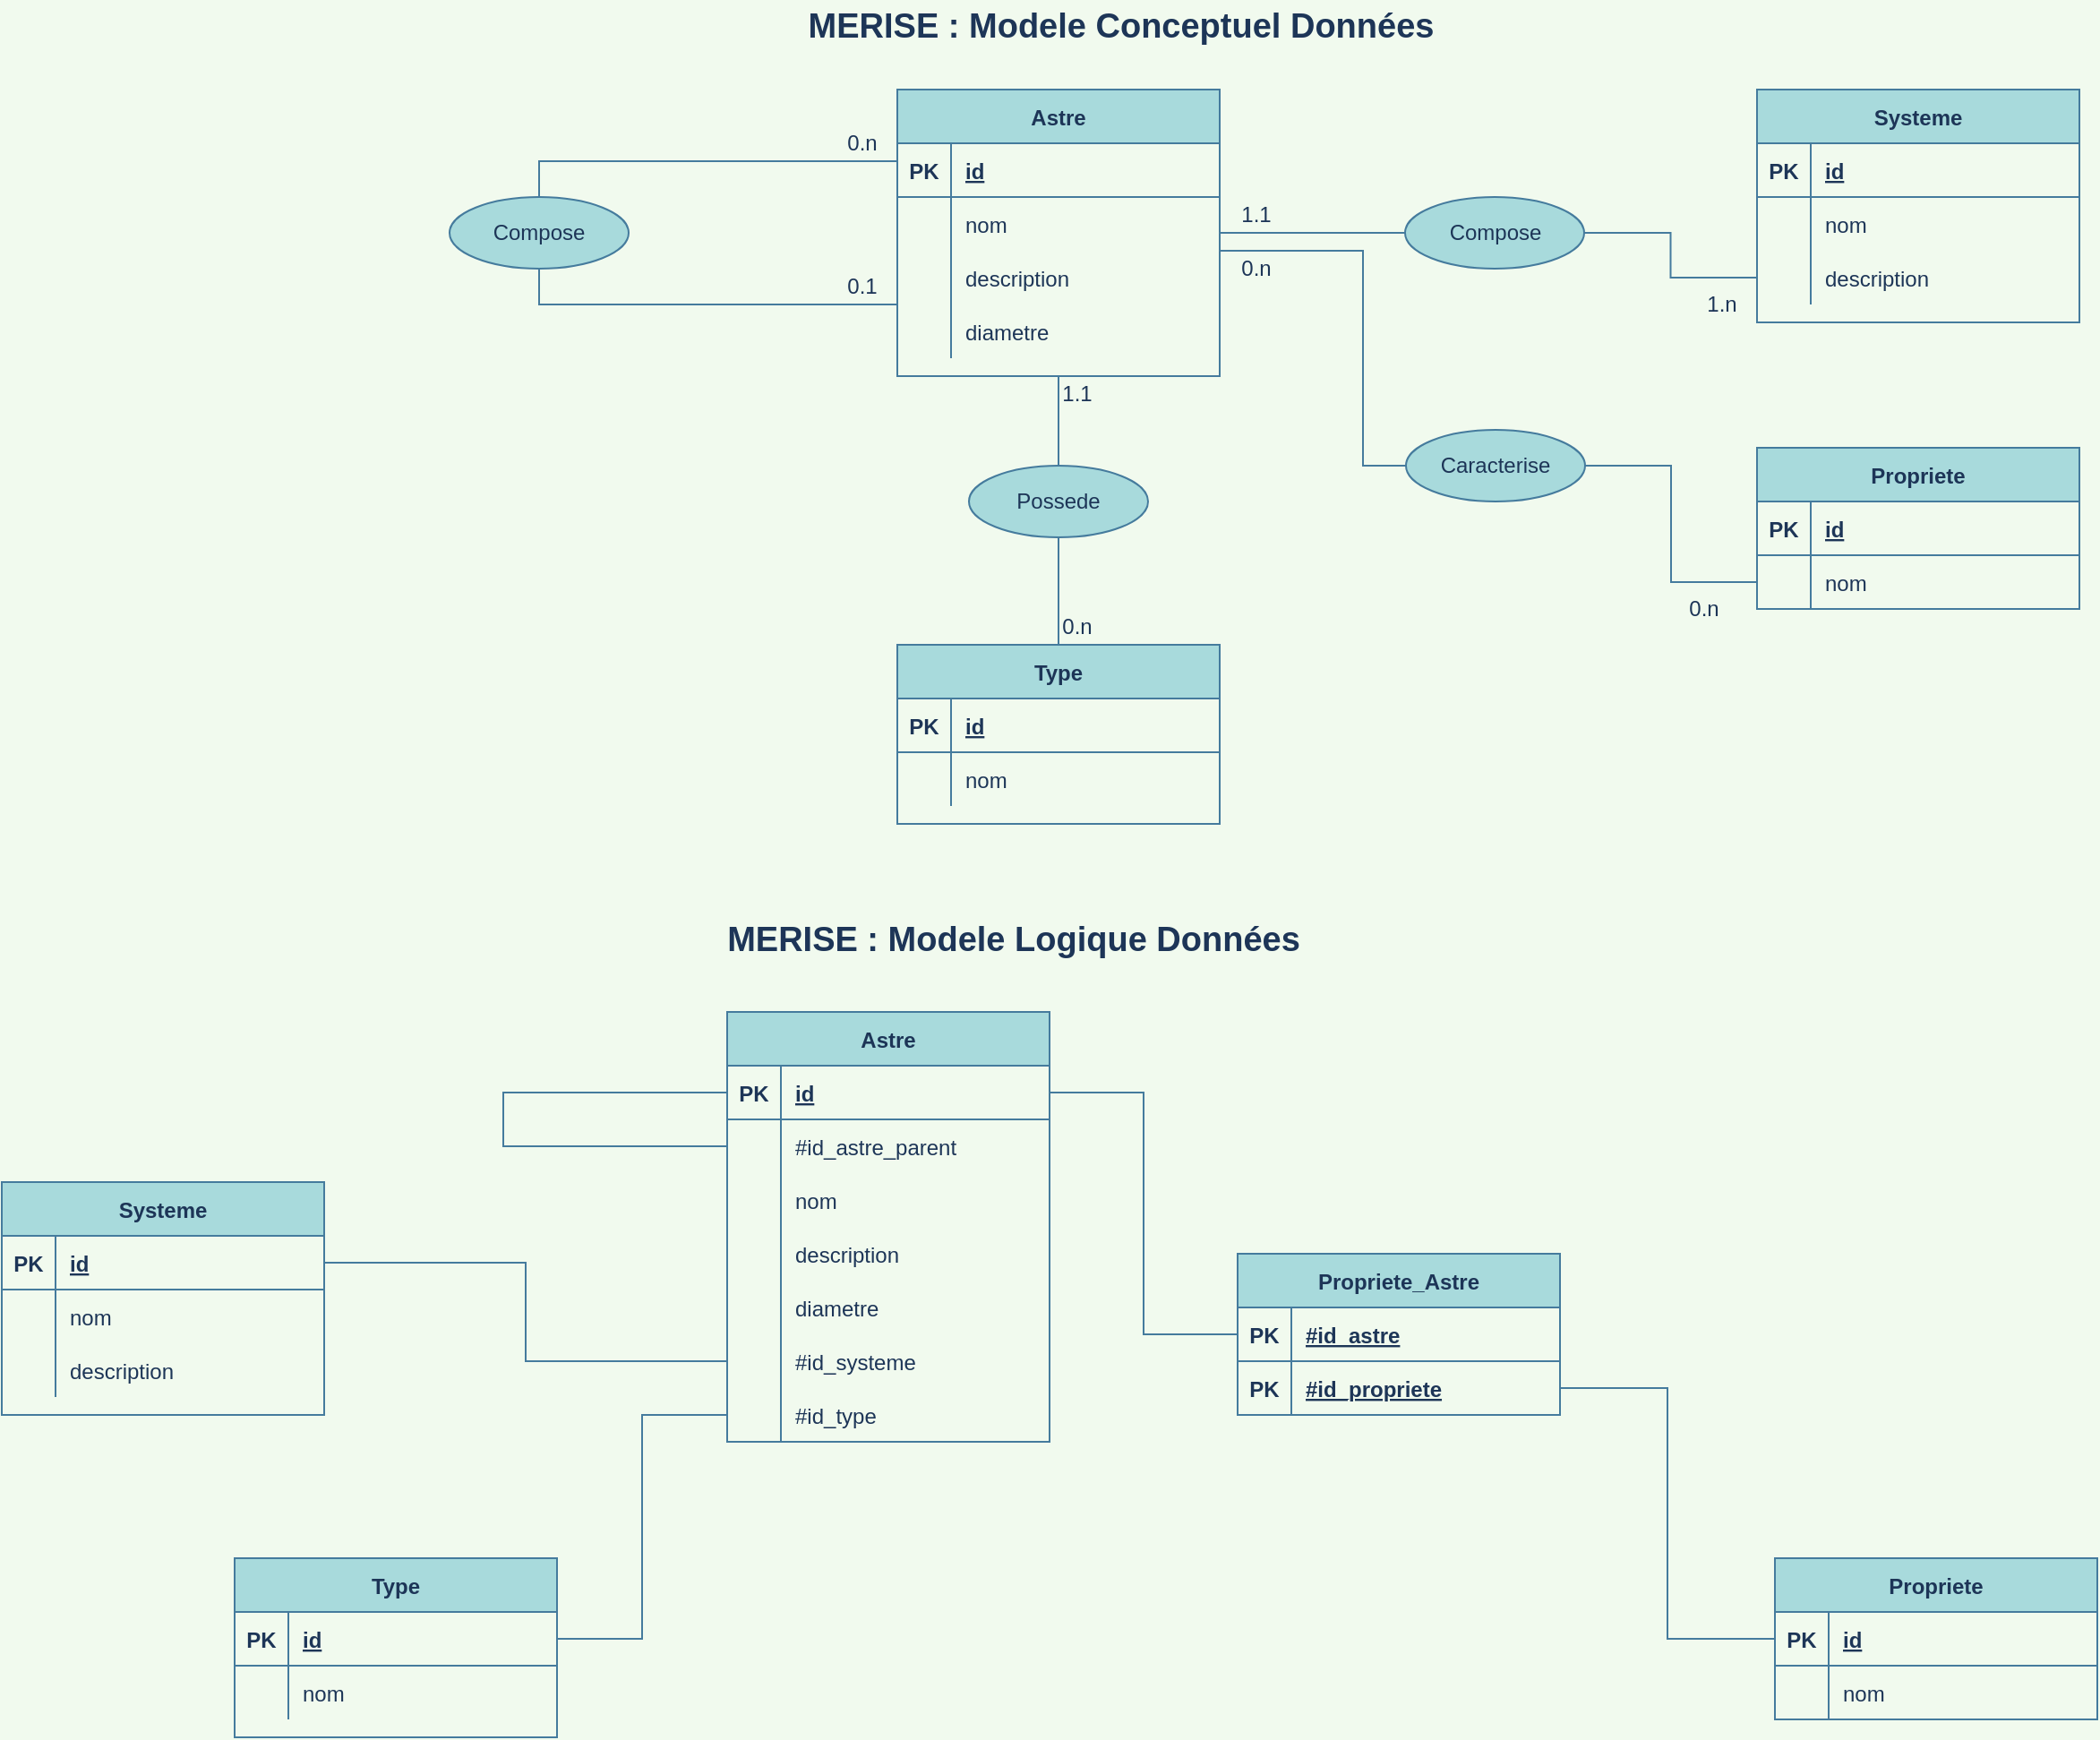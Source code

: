 <mxfile version="16.6.4" type="github"><diagram id="l9fnTNVYtJyidaMLD33I" name="Page-1"><mxGraphModel dx="2605" dy="953" grid="1" gridSize="10" guides="1" tooltips="1" connect="1" arrows="1" fold="1" page="1" pageScale="1" pageWidth="827" pageHeight="1169" background="#F1FAEE" math="0" shadow="0"><root><mxCell id="0"/><mxCell id="1" parent="0"/><mxCell id="3U_2dnABx23XjByE6pjg-57" style="edgeStyle=orthogonalEdgeStyle;rounded=0;orthogonalLoop=1;jettySize=auto;html=1;entryX=0;entryY=0.5;entryDx=0;entryDy=0;endArrow=none;endFill=0;labelBackgroundColor=#F1FAEE;strokeColor=#457B9D;fontColor=#1D3557;" parent="1" source="3U_2dnABx23XjByE6pjg-1" target="3U_2dnABx23XjByE6pjg-55" edge="1"><mxGeometry relative="1" as="geometry"/></mxCell><mxCell id="3U_2dnABx23XjByE6pjg-62" style="edgeStyle=orthogonalEdgeStyle;rounded=0;orthogonalLoop=1;jettySize=auto;html=1;entryX=0.5;entryY=0;entryDx=0;entryDy=0;endArrow=none;endFill=0;labelBackgroundColor=#F1FAEE;strokeColor=#457B9D;fontColor=#1D3557;" parent="1" source="3U_2dnABx23XjByE6pjg-1" target="3U_2dnABx23XjByE6pjg-53" edge="1"><mxGeometry relative="1" as="geometry"/></mxCell><mxCell id="3U_2dnABx23XjByE6pjg-64" style="edgeStyle=orthogonalEdgeStyle;rounded=0;orthogonalLoop=1;jettySize=auto;html=1;entryX=0.5;entryY=0;entryDx=0;entryDy=0;endArrow=none;endFill=0;labelBackgroundColor=#F1FAEE;strokeColor=#457B9D;fontColor=#1D3557;" parent="1" source="3U_2dnABx23XjByE6pjg-1" target="3U_2dnABx23XjByE6pjg-54" edge="1"><mxGeometry relative="1" as="geometry"><Array as="points"><mxPoint x="-120" y="110"/></Array></mxGeometry></mxCell><mxCell id="3U_2dnABx23XjByE6pjg-1" value="Astre" style="shape=table;startSize=30;container=1;collapsible=1;childLayout=tableLayout;fixedRows=1;rowLines=0;fontStyle=1;align=center;resizeLast=1;fillColor=#A8DADC;strokeColor=#457B9D;fontColor=#1D3557;" parent="1" vertex="1"><mxGeometry x="80" y="70" width="180" height="160" as="geometry"/></mxCell><mxCell id="3U_2dnABx23XjByE6pjg-2" value="" style="shape=tableRow;horizontal=0;startSize=0;swimlaneHead=0;swimlaneBody=0;fillColor=none;collapsible=0;dropTarget=0;points=[[0,0.5],[1,0.5]];portConstraint=eastwest;top=0;left=0;right=0;bottom=1;strokeColor=#457B9D;fontColor=#1D3557;" parent="3U_2dnABx23XjByE6pjg-1" vertex="1"><mxGeometry y="30" width="180" height="30" as="geometry"/></mxCell><mxCell id="3U_2dnABx23XjByE6pjg-3" value="PK" style="shape=partialRectangle;connectable=0;fillColor=none;top=0;left=0;bottom=0;right=0;fontStyle=1;overflow=hidden;strokeColor=#457B9D;fontColor=#1D3557;" parent="3U_2dnABx23XjByE6pjg-2" vertex="1"><mxGeometry width="30" height="30" as="geometry"><mxRectangle width="30" height="30" as="alternateBounds"/></mxGeometry></mxCell><mxCell id="3U_2dnABx23XjByE6pjg-4" value="id" style="shape=partialRectangle;connectable=0;fillColor=none;top=0;left=0;bottom=0;right=0;align=left;spacingLeft=6;fontStyle=5;overflow=hidden;strokeColor=#457B9D;fontColor=#1D3557;" parent="3U_2dnABx23XjByE6pjg-2" vertex="1"><mxGeometry x="30" width="150" height="30" as="geometry"><mxRectangle width="150" height="30" as="alternateBounds"/></mxGeometry></mxCell><mxCell id="3U_2dnABx23XjByE6pjg-5" value="" style="shape=tableRow;horizontal=0;startSize=0;swimlaneHead=0;swimlaneBody=0;fillColor=none;collapsible=0;dropTarget=0;points=[[0,0.5],[1,0.5]];portConstraint=eastwest;top=0;left=0;right=0;bottom=0;strokeColor=#457B9D;fontColor=#1D3557;" parent="3U_2dnABx23XjByE6pjg-1" vertex="1"><mxGeometry y="60" width="180" height="30" as="geometry"/></mxCell><mxCell id="3U_2dnABx23XjByE6pjg-6" value="" style="shape=partialRectangle;connectable=0;fillColor=none;top=0;left=0;bottom=0;right=0;editable=1;overflow=hidden;strokeColor=#457B9D;fontColor=#1D3557;" parent="3U_2dnABx23XjByE6pjg-5" vertex="1"><mxGeometry width="30" height="30" as="geometry"><mxRectangle width="30" height="30" as="alternateBounds"/></mxGeometry></mxCell><mxCell id="3U_2dnABx23XjByE6pjg-7" value="nom" style="shape=partialRectangle;connectable=0;fillColor=none;top=0;left=0;bottom=0;right=0;align=left;spacingLeft=6;overflow=hidden;strokeColor=#457B9D;fontColor=#1D3557;" parent="3U_2dnABx23XjByE6pjg-5" vertex="1"><mxGeometry x="30" width="150" height="30" as="geometry"><mxRectangle width="150" height="30" as="alternateBounds"/></mxGeometry></mxCell><mxCell id="3U_2dnABx23XjByE6pjg-8" value="" style="shape=tableRow;horizontal=0;startSize=0;swimlaneHead=0;swimlaneBody=0;fillColor=none;collapsible=0;dropTarget=0;points=[[0,0.5],[1,0.5]];portConstraint=eastwest;top=0;left=0;right=0;bottom=0;strokeColor=#457B9D;fontColor=#1D3557;" parent="3U_2dnABx23XjByE6pjg-1" vertex="1"><mxGeometry y="90" width="180" height="30" as="geometry"/></mxCell><mxCell id="3U_2dnABx23XjByE6pjg-9" value="" style="shape=partialRectangle;connectable=0;fillColor=none;top=0;left=0;bottom=0;right=0;editable=1;overflow=hidden;strokeColor=#457B9D;fontColor=#1D3557;" parent="3U_2dnABx23XjByE6pjg-8" vertex="1"><mxGeometry width="30" height="30" as="geometry"><mxRectangle width="30" height="30" as="alternateBounds"/></mxGeometry></mxCell><mxCell id="3U_2dnABx23XjByE6pjg-10" value="description" style="shape=partialRectangle;connectable=0;fillColor=none;top=0;left=0;bottom=0;right=0;align=left;spacingLeft=6;overflow=hidden;strokeColor=#457B9D;fontColor=#1D3557;" parent="3U_2dnABx23XjByE6pjg-8" vertex="1"><mxGeometry x="30" width="150" height="30" as="geometry"><mxRectangle width="150" height="30" as="alternateBounds"/></mxGeometry></mxCell><mxCell id="3U_2dnABx23XjByE6pjg-11" value="" style="shape=tableRow;horizontal=0;startSize=0;swimlaneHead=0;swimlaneBody=0;fillColor=none;collapsible=0;dropTarget=0;points=[[0,0.5],[1,0.5]];portConstraint=eastwest;top=0;left=0;right=0;bottom=0;strokeColor=#457B9D;fontColor=#1D3557;" parent="3U_2dnABx23XjByE6pjg-1" vertex="1"><mxGeometry y="120" width="180" height="30" as="geometry"/></mxCell><mxCell id="3U_2dnABx23XjByE6pjg-12" value="" style="shape=partialRectangle;connectable=0;fillColor=none;top=0;left=0;bottom=0;right=0;editable=1;overflow=hidden;strokeColor=#457B9D;fontColor=#1D3557;" parent="3U_2dnABx23XjByE6pjg-11" vertex="1"><mxGeometry width="30" height="30" as="geometry"><mxRectangle width="30" height="30" as="alternateBounds"/></mxGeometry></mxCell><mxCell id="3U_2dnABx23XjByE6pjg-13" value="diametre" style="shape=partialRectangle;connectable=0;fillColor=none;top=0;left=0;bottom=0;right=0;align=left;spacingLeft=6;overflow=hidden;strokeColor=#457B9D;fontColor=#1D3557;" parent="3U_2dnABx23XjByE6pjg-11" vertex="1"><mxGeometry x="30" width="150" height="30" as="geometry"><mxRectangle width="150" height="30" as="alternateBounds"/></mxGeometry></mxCell><mxCell id="3U_2dnABx23XjByE6pjg-14" value="Systeme" style="shape=table;startSize=30;container=1;collapsible=1;childLayout=tableLayout;fixedRows=1;rowLines=0;fontStyle=1;align=center;resizeLast=1;fillColor=#A8DADC;strokeColor=#457B9D;fontColor=#1D3557;" parent="1" vertex="1"><mxGeometry x="560" y="70" width="180" height="130" as="geometry"/></mxCell><mxCell id="3U_2dnABx23XjByE6pjg-15" value="" style="shape=tableRow;horizontal=0;startSize=0;swimlaneHead=0;swimlaneBody=0;fillColor=none;collapsible=0;dropTarget=0;points=[[0,0.5],[1,0.5]];portConstraint=eastwest;top=0;left=0;right=0;bottom=1;strokeColor=#457B9D;fontColor=#1D3557;" parent="3U_2dnABx23XjByE6pjg-14" vertex="1"><mxGeometry y="30" width="180" height="30" as="geometry"/></mxCell><mxCell id="3U_2dnABx23XjByE6pjg-16" value="PK" style="shape=partialRectangle;connectable=0;fillColor=none;top=0;left=0;bottom=0;right=0;fontStyle=1;overflow=hidden;strokeColor=#457B9D;fontColor=#1D3557;" parent="3U_2dnABx23XjByE6pjg-15" vertex="1"><mxGeometry width="30" height="30" as="geometry"><mxRectangle width="30" height="30" as="alternateBounds"/></mxGeometry></mxCell><mxCell id="3U_2dnABx23XjByE6pjg-17" value="id" style="shape=partialRectangle;connectable=0;fillColor=none;top=0;left=0;bottom=0;right=0;align=left;spacingLeft=6;fontStyle=5;overflow=hidden;strokeColor=#457B9D;fontColor=#1D3557;" parent="3U_2dnABx23XjByE6pjg-15" vertex="1"><mxGeometry x="30" width="150" height="30" as="geometry"><mxRectangle width="150" height="30" as="alternateBounds"/></mxGeometry></mxCell><mxCell id="3U_2dnABx23XjByE6pjg-18" value="" style="shape=tableRow;horizontal=0;startSize=0;swimlaneHead=0;swimlaneBody=0;fillColor=none;collapsible=0;dropTarget=0;points=[[0,0.5],[1,0.5]];portConstraint=eastwest;top=0;left=0;right=0;bottom=0;strokeColor=#457B9D;fontColor=#1D3557;" parent="3U_2dnABx23XjByE6pjg-14" vertex="1"><mxGeometry y="60" width="180" height="30" as="geometry"/></mxCell><mxCell id="3U_2dnABx23XjByE6pjg-19" value="" style="shape=partialRectangle;connectable=0;fillColor=none;top=0;left=0;bottom=0;right=0;editable=1;overflow=hidden;strokeColor=#457B9D;fontColor=#1D3557;" parent="3U_2dnABx23XjByE6pjg-18" vertex="1"><mxGeometry width="30" height="30" as="geometry"><mxRectangle width="30" height="30" as="alternateBounds"/></mxGeometry></mxCell><mxCell id="3U_2dnABx23XjByE6pjg-20" value="nom" style="shape=partialRectangle;connectable=0;fillColor=none;top=0;left=0;bottom=0;right=0;align=left;spacingLeft=6;overflow=hidden;strokeColor=#457B9D;fontColor=#1D3557;" parent="3U_2dnABx23XjByE6pjg-18" vertex="1"><mxGeometry x="30" width="150" height="30" as="geometry"><mxRectangle width="150" height="30" as="alternateBounds"/></mxGeometry></mxCell><mxCell id="3U_2dnABx23XjByE6pjg-21" value="" style="shape=tableRow;horizontal=0;startSize=0;swimlaneHead=0;swimlaneBody=0;fillColor=none;collapsible=0;dropTarget=0;points=[[0,0.5],[1,0.5]];portConstraint=eastwest;top=0;left=0;right=0;bottom=0;strokeColor=#457B9D;fontColor=#1D3557;" parent="3U_2dnABx23XjByE6pjg-14" vertex="1"><mxGeometry y="90" width="180" height="30" as="geometry"/></mxCell><mxCell id="3U_2dnABx23XjByE6pjg-22" value="" style="shape=partialRectangle;connectable=0;fillColor=none;top=0;left=0;bottom=0;right=0;editable=1;overflow=hidden;strokeColor=#457B9D;fontColor=#1D3557;" parent="3U_2dnABx23XjByE6pjg-21" vertex="1"><mxGeometry width="30" height="30" as="geometry"><mxRectangle width="30" height="30" as="alternateBounds"/></mxGeometry></mxCell><mxCell id="3U_2dnABx23XjByE6pjg-23" value="description" style="shape=partialRectangle;connectable=0;fillColor=none;top=0;left=0;bottom=0;right=0;align=left;spacingLeft=6;overflow=hidden;strokeColor=#457B9D;fontColor=#1D3557;" parent="3U_2dnABx23XjByE6pjg-21" vertex="1"><mxGeometry x="30" width="150" height="30" as="geometry"><mxRectangle width="150" height="30" as="alternateBounds"/></mxGeometry></mxCell><mxCell id="3U_2dnABx23XjByE6pjg-63" style="edgeStyle=orthogonalEdgeStyle;rounded=0;orthogonalLoop=1;jettySize=auto;html=1;entryX=0.5;entryY=1;entryDx=0;entryDy=0;endArrow=none;endFill=0;labelBackgroundColor=#F1FAEE;strokeColor=#457B9D;fontColor=#1D3557;" parent="1" source="3U_2dnABx23XjByE6pjg-27" target="3U_2dnABx23XjByE6pjg-53" edge="1"><mxGeometry relative="1" as="geometry"/></mxCell><mxCell id="3U_2dnABx23XjByE6pjg-27" value="Type" style="shape=table;startSize=30;container=1;collapsible=1;childLayout=tableLayout;fixedRows=1;rowLines=0;fontStyle=1;align=center;resizeLast=1;fillColor=#A8DADC;strokeColor=#457B9D;fontColor=#1D3557;" parent="1" vertex="1"><mxGeometry x="80" y="380" width="180" height="100" as="geometry"/></mxCell><mxCell id="3U_2dnABx23XjByE6pjg-28" value="" style="shape=tableRow;horizontal=0;startSize=0;swimlaneHead=0;swimlaneBody=0;fillColor=none;collapsible=0;dropTarget=0;points=[[0,0.5],[1,0.5]];portConstraint=eastwest;top=0;left=0;right=0;bottom=1;strokeColor=#457B9D;fontColor=#1D3557;" parent="3U_2dnABx23XjByE6pjg-27" vertex="1"><mxGeometry y="30" width="180" height="30" as="geometry"/></mxCell><mxCell id="3U_2dnABx23XjByE6pjg-29" value="PK" style="shape=partialRectangle;connectable=0;fillColor=none;top=0;left=0;bottom=0;right=0;fontStyle=1;overflow=hidden;strokeColor=#457B9D;fontColor=#1D3557;" parent="3U_2dnABx23XjByE6pjg-28" vertex="1"><mxGeometry width="30" height="30" as="geometry"><mxRectangle width="30" height="30" as="alternateBounds"/></mxGeometry></mxCell><mxCell id="3U_2dnABx23XjByE6pjg-30" value="id" style="shape=partialRectangle;connectable=0;fillColor=none;top=0;left=0;bottom=0;right=0;align=left;spacingLeft=6;fontStyle=5;overflow=hidden;strokeColor=#457B9D;fontColor=#1D3557;" parent="3U_2dnABx23XjByE6pjg-28" vertex="1"><mxGeometry x="30" width="150" height="30" as="geometry"><mxRectangle width="150" height="30" as="alternateBounds"/></mxGeometry></mxCell><mxCell id="3U_2dnABx23XjByE6pjg-31" value="" style="shape=tableRow;horizontal=0;startSize=0;swimlaneHead=0;swimlaneBody=0;fillColor=none;collapsible=0;dropTarget=0;points=[[0,0.5],[1,0.5]];portConstraint=eastwest;top=0;left=0;right=0;bottom=0;strokeColor=#457B9D;fontColor=#1D3557;" parent="3U_2dnABx23XjByE6pjg-27" vertex="1"><mxGeometry y="60" width="180" height="30" as="geometry"/></mxCell><mxCell id="3U_2dnABx23XjByE6pjg-32" value="" style="shape=partialRectangle;connectable=0;fillColor=none;top=0;left=0;bottom=0;right=0;editable=1;overflow=hidden;strokeColor=#457B9D;fontColor=#1D3557;" parent="3U_2dnABx23XjByE6pjg-31" vertex="1"><mxGeometry width="30" height="30" as="geometry"><mxRectangle width="30" height="30" as="alternateBounds"/></mxGeometry></mxCell><mxCell id="3U_2dnABx23XjByE6pjg-33" value="nom" style="shape=partialRectangle;connectable=0;fillColor=none;top=0;left=0;bottom=0;right=0;align=left;spacingLeft=6;overflow=hidden;strokeColor=#457B9D;fontColor=#1D3557;" parent="3U_2dnABx23XjByE6pjg-31" vertex="1"><mxGeometry x="30" width="150" height="30" as="geometry"><mxRectangle width="150" height="30" as="alternateBounds"/></mxGeometry></mxCell><mxCell id="3U_2dnABx23XjByE6pjg-40" value="Propriete" style="shape=table;startSize=30;container=1;collapsible=1;childLayout=tableLayout;fixedRows=1;rowLines=0;fontStyle=1;align=center;resizeLast=1;fillColor=#A8DADC;strokeColor=#457B9D;fontColor=#1D3557;" parent="1" vertex="1"><mxGeometry x="560" y="270" width="180" height="90" as="geometry"/></mxCell><mxCell id="3U_2dnABx23XjByE6pjg-41" value="" style="shape=tableRow;horizontal=0;startSize=0;swimlaneHead=0;swimlaneBody=0;fillColor=none;collapsible=0;dropTarget=0;points=[[0,0.5],[1,0.5]];portConstraint=eastwest;top=0;left=0;right=0;bottom=1;strokeColor=#457B9D;fontColor=#1D3557;" parent="3U_2dnABx23XjByE6pjg-40" vertex="1"><mxGeometry y="30" width="180" height="30" as="geometry"/></mxCell><mxCell id="3U_2dnABx23XjByE6pjg-42" value="PK" style="shape=partialRectangle;connectable=0;fillColor=none;top=0;left=0;bottom=0;right=0;fontStyle=1;overflow=hidden;strokeColor=#457B9D;fontColor=#1D3557;" parent="3U_2dnABx23XjByE6pjg-41" vertex="1"><mxGeometry width="30" height="30" as="geometry"><mxRectangle width="30" height="30" as="alternateBounds"/></mxGeometry></mxCell><mxCell id="3U_2dnABx23XjByE6pjg-43" value="id" style="shape=partialRectangle;connectable=0;fillColor=none;top=0;left=0;bottom=0;right=0;align=left;spacingLeft=6;fontStyle=5;overflow=hidden;strokeColor=#457B9D;fontColor=#1D3557;" parent="3U_2dnABx23XjByE6pjg-41" vertex="1"><mxGeometry x="30" width="150" height="30" as="geometry"><mxRectangle width="150" height="30" as="alternateBounds"/></mxGeometry></mxCell><mxCell id="3U_2dnABx23XjByE6pjg-44" value="" style="shape=tableRow;horizontal=0;startSize=0;swimlaneHead=0;swimlaneBody=0;fillColor=none;collapsible=0;dropTarget=0;points=[[0,0.5],[1,0.5]];portConstraint=eastwest;top=0;left=0;right=0;bottom=0;strokeColor=#457B9D;fontColor=#1D3557;" parent="3U_2dnABx23XjByE6pjg-40" vertex="1"><mxGeometry y="60" width="180" height="30" as="geometry"/></mxCell><mxCell id="3U_2dnABx23XjByE6pjg-45" value="" style="shape=partialRectangle;connectable=0;fillColor=none;top=0;left=0;bottom=0;right=0;editable=1;overflow=hidden;strokeColor=#457B9D;fontColor=#1D3557;" parent="3U_2dnABx23XjByE6pjg-44" vertex="1"><mxGeometry width="30" height="30" as="geometry"><mxRectangle width="30" height="30" as="alternateBounds"/></mxGeometry></mxCell><mxCell id="3U_2dnABx23XjByE6pjg-46" value="nom" style="shape=partialRectangle;connectable=0;fillColor=none;top=0;left=0;bottom=0;right=0;align=left;spacingLeft=6;overflow=hidden;strokeColor=#457B9D;fontColor=#1D3557;" parent="3U_2dnABx23XjByE6pjg-44" vertex="1"><mxGeometry x="30" width="150" height="30" as="geometry"><mxRectangle width="150" height="30" as="alternateBounds"/></mxGeometry></mxCell><mxCell id="3U_2dnABx23XjByE6pjg-53" value="Possede" style="ellipse;whiteSpace=wrap;html=1;align=center;fillColor=#A8DADC;strokeColor=#457B9D;fontColor=#1D3557;" parent="1" vertex="1"><mxGeometry x="120" y="280" width="100" height="40" as="geometry"/></mxCell><mxCell id="3U_2dnABx23XjByE6pjg-54" value="Compose" style="ellipse;whiteSpace=wrap;html=1;align=center;fillColor=#A8DADC;strokeColor=#457B9D;fontColor=#1D3557;" parent="1" vertex="1"><mxGeometry x="-170" y="130" width="100" height="40" as="geometry"/></mxCell><mxCell id="3U_2dnABx23XjByE6pjg-55" value="Compose" style="ellipse;whiteSpace=wrap;html=1;align=center;fillColor=#A8DADC;strokeColor=#457B9D;fontColor=#1D3557;" parent="1" vertex="1"><mxGeometry x="363.5" y="130" width="100" height="40" as="geometry"/></mxCell><mxCell id="3U_2dnABx23XjByE6pjg-61" style="edgeStyle=orthogonalEdgeStyle;rounded=0;orthogonalLoop=1;jettySize=auto;html=1;endArrow=none;endFill=0;labelBackgroundColor=#F1FAEE;strokeColor=#457B9D;fontColor=#1D3557;" parent="1" source="3U_2dnABx23XjByE6pjg-56" target="3U_2dnABx23XjByE6pjg-5" edge="1"><mxGeometry relative="1" as="geometry"><Array as="points"><mxPoint x="340" y="280"/><mxPoint x="340" y="160"/></Array></mxGeometry></mxCell><mxCell id="3U_2dnABx23XjByE6pjg-56" value="Caracterise" style="ellipse;whiteSpace=wrap;html=1;align=center;fillColor=#A8DADC;strokeColor=#457B9D;fontColor=#1D3557;" parent="1" vertex="1"><mxGeometry x="364" y="260" width="100" height="40" as="geometry"/></mxCell><mxCell id="3U_2dnABx23XjByE6pjg-59" style="edgeStyle=orthogonalEdgeStyle;rounded=0;orthogonalLoop=1;jettySize=auto;html=1;entryX=1;entryY=0.5;entryDx=0;entryDy=0;endArrow=none;endFill=0;labelBackgroundColor=#F1FAEE;strokeColor=#457B9D;fontColor=#1D3557;" parent="1" source="3U_2dnABx23XjByE6pjg-21" target="3U_2dnABx23XjByE6pjg-55" edge="1"><mxGeometry relative="1" as="geometry"/></mxCell><mxCell id="3U_2dnABx23XjByE6pjg-60" style="edgeStyle=orthogonalEdgeStyle;rounded=0;orthogonalLoop=1;jettySize=auto;html=1;entryX=1;entryY=0.5;entryDx=0;entryDy=0;endArrow=none;endFill=0;labelBackgroundColor=#F1FAEE;strokeColor=#457B9D;fontColor=#1D3557;" parent="1" source="3U_2dnABx23XjByE6pjg-44" target="3U_2dnABx23XjByE6pjg-56" edge="1"><mxGeometry relative="1" as="geometry"/></mxCell><mxCell id="3U_2dnABx23XjByE6pjg-65" style="edgeStyle=orthogonalEdgeStyle;rounded=0;orthogonalLoop=1;jettySize=auto;html=1;entryX=0.5;entryY=1;entryDx=0;entryDy=0;endArrow=none;endFill=0;labelBackgroundColor=#F1FAEE;strokeColor=#457B9D;fontColor=#1D3557;" parent="1" source="3U_2dnABx23XjByE6pjg-8" target="3U_2dnABx23XjByE6pjg-54" edge="1"><mxGeometry relative="1" as="geometry"><Array as="points"><mxPoint x="-120" y="190"/></Array></mxGeometry></mxCell><mxCell id="3U_2dnABx23XjByE6pjg-67" value="0.n" style="text;html=1;align=center;verticalAlign=middle;resizable=0;points=[];autosize=1;strokeColor=none;fillColor=none;fontColor=#1D3557;" parent="1" vertex="1"><mxGeometry x="45" y="90" width="30" height="20" as="geometry"/></mxCell><mxCell id="3U_2dnABx23XjByE6pjg-68" value="0.1" style="text;html=1;align=center;verticalAlign=middle;resizable=0;points=[];autosize=1;strokeColor=none;fillColor=none;fontColor=#1D3557;" parent="1" vertex="1"><mxGeometry x="45" y="170" width="30" height="20" as="geometry"/></mxCell><mxCell id="3U_2dnABx23XjByE6pjg-69" value="1.1" style="text;html=1;align=center;verticalAlign=middle;resizable=0;points=[];autosize=1;strokeColor=none;fillColor=none;fontColor=#1D3557;" parent="1" vertex="1"><mxGeometry x="265" y="130" width="30" height="20" as="geometry"/></mxCell><mxCell id="3U_2dnABx23XjByE6pjg-70" value="1.n" style="text;html=1;align=center;verticalAlign=middle;resizable=0;points=[];autosize=1;strokeColor=none;fillColor=none;fontColor=#1D3557;" parent="1" vertex="1"><mxGeometry x="525" y="180" width="30" height="20" as="geometry"/></mxCell><mxCell id="3U_2dnABx23XjByE6pjg-71" value="0.n" style="text;html=1;align=center;verticalAlign=middle;resizable=0;points=[];autosize=1;strokeColor=none;fillColor=none;fontColor=#1D3557;" parent="1" vertex="1"><mxGeometry x="265" y="160" width="30" height="20" as="geometry"/></mxCell><mxCell id="3U_2dnABx23XjByE6pjg-72" value="0.n" style="text;html=1;align=center;verticalAlign=middle;resizable=0;points=[];autosize=1;strokeColor=none;fillColor=none;fontColor=#1D3557;" parent="1" vertex="1"><mxGeometry x="515" y="350" width="30" height="20" as="geometry"/></mxCell><mxCell id="3U_2dnABx23XjByE6pjg-73" value="1.1" style="text;html=1;align=center;verticalAlign=middle;resizable=0;points=[];autosize=1;strokeColor=none;fillColor=none;fontColor=#1D3557;" parent="1" vertex="1"><mxGeometry x="165" y="230" width="30" height="20" as="geometry"/></mxCell><mxCell id="3U_2dnABx23XjByE6pjg-74" value="0.n" style="text;html=1;align=center;verticalAlign=middle;resizable=0;points=[];autosize=1;strokeColor=none;fillColor=none;fontColor=#1D3557;" parent="1" vertex="1"><mxGeometry x="165" y="360" width="30" height="20" as="geometry"/></mxCell><mxCell id="3U_2dnABx23XjByE6pjg-78" value="Astre" style="shape=table;startSize=30;container=1;collapsible=1;childLayout=tableLayout;fixedRows=1;rowLines=0;fontStyle=1;align=center;resizeLast=1;fillColor=#A8DADC;strokeColor=#457B9D;fontColor=#1D3557;" parent="1" vertex="1"><mxGeometry x="-15" y="585" width="180" height="240" as="geometry"/></mxCell><mxCell id="3U_2dnABx23XjByE6pjg-79" value="" style="shape=tableRow;horizontal=0;startSize=0;swimlaneHead=0;swimlaneBody=0;fillColor=none;collapsible=0;dropTarget=0;points=[[0,0.5],[1,0.5]];portConstraint=eastwest;top=0;left=0;right=0;bottom=1;strokeColor=#457B9D;fontColor=#1D3557;" parent="3U_2dnABx23XjByE6pjg-78" vertex="1"><mxGeometry y="30" width="180" height="30" as="geometry"/></mxCell><mxCell id="3U_2dnABx23XjByE6pjg-80" value="PK" style="shape=partialRectangle;connectable=0;fillColor=none;top=0;left=0;bottom=0;right=0;fontStyle=1;overflow=hidden;strokeColor=#457B9D;fontColor=#1D3557;" parent="3U_2dnABx23XjByE6pjg-79" vertex="1"><mxGeometry width="30" height="30" as="geometry"><mxRectangle width="30" height="30" as="alternateBounds"/></mxGeometry></mxCell><mxCell id="3U_2dnABx23XjByE6pjg-81" value="id" style="shape=partialRectangle;connectable=0;fillColor=none;top=0;left=0;bottom=0;right=0;align=left;spacingLeft=6;fontStyle=5;overflow=hidden;strokeColor=#457B9D;fontColor=#1D3557;" parent="3U_2dnABx23XjByE6pjg-79" vertex="1"><mxGeometry x="30" width="150" height="30" as="geometry"><mxRectangle width="150" height="30" as="alternateBounds"/></mxGeometry></mxCell><mxCell id="3U_2dnABx23XjByE6pjg-160" style="edgeStyle=orthogonalEdgeStyle;rounded=0;orthogonalLoop=1;jettySize=auto;html=1;entryX=0;entryY=0.5;entryDx=0;entryDy=0;endArrow=none;endFill=0;labelBackgroundColor=#F1FAEE;strokeColor=#457B9D;fontColor=#1D3557;" parent="3U_2dnABx23XjByE6pjg-78" source="3U_2dnABx23XjByE6pjg-145" target="3U_2dnABx23XjByE6pjg-79" edge="1"><mxGeometry relative="1" as="geometry"><Array as="points"><mxPoint x="-125" y="75"/><mxPoint x="-125" y="45"/></Array></mxGeometry></mxCell><mxCell id="3U_2dnABx23XjByE6pjg-145" value="" style="shape=tableRow;horizontal=0;startSize=0;swimlaneHead=0;swimlaneBody=0;fillColor=none;collapsible=0;dropTarget=0;points=[[0,0.5],[1,0.5]];portConstraint=eastwest;top=0;left=0;right=0;bottom=0;strokeColor=#457B9D;fontColor=#1D3557;" parent="3U_2dnABx23XjByE6pjg-78" vertex="1"><mxGeometry y="60" width="180" height="30" as="geometry"/></mxCell><mxCell id="3U_2dnABx23XjByE6pjg-146" value="" style="shape=partialRectangle;connectable=0;fillColor=none;top=0;left=0;bottom=0;right=0;editable=1;overflow=hidden;strokeColor=#457B9D;fontColor=#1D3557;" parent="3U_2dnABx23XjByE6pjg-145" vertex="1"><mxGeometry width="30" height="30" as="geometry"><mxRectangle width="30" height="30" as="alternateBounds"/></mxGeometry></mxCell><mxCell id="3U_2dnABx23XjByE6pjg-147" value="#id_astre_parent" style="shape=partialRectangle;connectable=0;fillColor=none;top=0;left=0;bottom=0;right=0;align=left;spacingLeft=6;overflow=hidden;strokeColor=#457B9D;fontColor=#1D3557;" parent="3U_2dnABx23XjByE6pjg-145" vertex="1"><mxGeometry x="30" width="150" height="30" as="geometry"><mxRectangle width="150" height="30" as="alternateBounds"/></mxGeometry></mxCell><mxCell id="3U_2dnABx23XjByE6pjg-82" value="" style="shape=tableRow;horizontal=0;startSize=0;swimlaneHead=0;swimlaneBody=0;fillColor=none;collapsible=0;dropTarget=0;points=[[0,0.5],[1,0.5]];portConstraint=eastwest;top=0;left=0;right=0;bottom=0;strokeColor=#457B9D;fontColor=#1D3557;" parent="3U_2dnABx23XjByE6pjg-78" vertex="1"><mxGeometry y="90" width="180" height="30" as="geometry"/></mxCell><mxCell id="3U_2dnABx23XjByE6pjg-83" value="" style="shape=partialRectangle;connectable=0;fillColor=none;top=0;left=0;bottom=0;right=0;editable=1;overflow=hidden;strokeColor=#457B9D;fontColor=#1D3557;" parent="3U_2dnABx23XjByE6pjg-82" vertex="1"><mxGeometry width="30" height="30" as="geometry"><mxRectangle width="30" height="30" as="alternateBounds"/></mxGeometry></mxCell><mxCell id="3U_2dnABx23XjByE6pjg-84" value="nom" style="shape=partialRectangle;connectable=0;fillColor=none;top=0;left=0;bottom=0;right=0;align=left;spacingLeft=6;overflow=hidden;strokeColor=#457B9D;fontColor=#1D3557;" parent="3U_2dnABx23XjByE6pjg-82" vertex="1"><mxGeometry x="30" width="150" height="30" as="geometry"><mxRectangle width="150" height="30" as="alternateBounds"/></mxGeometry></mxCell><mxCell id="3U_2dnABx23XjByE6pjg-85" value="" style="shape=tableRow;horizontal=0;startSize=0;swimlaneHead=0;swimlaneBody=0;fillColor=none;collapsible=0;dropTarget=0;points=[[0,0.5],[1,0.5]];portConstraint=eastwest;top=0;left=0;right=0;bottom=0;strokeColor=#457B9D;fontColor=#1D3557;" parent="3U_2dnABx23XjByE6pjg-78" vertex="1"><mxGeometry y="120" width="180" height="30" as="geometry"/></mxCell><mxCell id="3U_2dnABx23XjByE6pjg-86" value="" style="shape=partialRectangle;connectable=0;fillColor=none;top=0;left=0;bottom=0;right=0;editable=1;overflow=hidden;strokeColor=#457B9D;fontColor=#1D3557;" parent="3U_2dnABx23XjByE6pjg-85" vertex="1"><mxGeometry width="30" height="30" as="geometry"><mxRectangle width="30" height="30" as="alternateBounds"/></mxGeometry></mxCell><mxCell id="3U_2dnABx23XjByE6pjg-87" value="description" style="shape=partialRectangle;connectable=0;fillColor=none;top=0;left=0;bottom=0;right=0;align=left;spacingLeft=6;overflow=hidden;strokeColor=#457B9D;fontColor=#1D3557;" parent="3U_2dnABx23XjByE6pjg-85" vertex="1"><mxGeometry x="30" width="150" height="30" as="geometry"><mxRectangle width="150" height="30" as="alternateBounds"/></mxGeometry></mxCell><mxCell id="3U_2dnABx23XjByE6pjg-88" value="" style="shape=tableRow;horizontal=0;startSize=0;swimlaneHead=0;swimlaneBody=0;fillColor=none;collapsible=0;dropTarget=0;points=[[0,0.5],[1,0.5]];portConstraint=eastwest;top=0;left=0;right=0;bottom=0;strokeColor=#457B9D;fontColor=#1D3557;" parent="3U_2dnABx23XjByE6pjg-78" vertex="1"><mxGeometry y="150" width="180" height="30" as="geometry"/></mxCell><mxCell id="3U_2dnABx23XjByE6pjg-89" value="" style="shape=partialRectangle;connectable=0;fillColor=none;top=0;left=0;bottom=0;right=0;editable=1;overflow=hidden;strokeColor=#457B9D;fontColor=#1D3557;" parent="3U_2dnABx23XjByE6pjg-88" vertex="1"><mxGeometry width="30" height="30" as="geometry"><mxRectangle width="30" height="30" as="alternateBounds"/></mxGeometry></mxCell><mxCell id="3U_2dnABx23XjByE6pjg-90" value="diametre" style="shape=partialRectangle;connectable=0;fillColor=none;top=0;left=0;bottom=0;right=0;align=left;spacingLeft=6;overflow=hidden;strokeColor=#457B9D;fontColor=#1D3557;" parent="3U_2dnABx23XjByE6pjg-88" vertex="1"><mxGeometry x="30" width="150" height="30" as="geometry"><mxRectangle width="150" height="30" as="alternateBounds"/></mxGeometry></mxCell><mxCell id="3U_2dnABx23XjByE6pjg-138" value="" style="shape=tableRow;horizontal=0;startSize=0;swimlaneHead=0;swimlaneBody=0;fillColor=none;collapsible=0;dropTarget=0;points=[[0,0.5],[1,0.5]];portConstraint=eastwest;top=0;left=0;right=0;bottom=0;strokeColor=#457B9D;fontColor=#1D3557;" parent="3U_2dnABx23XjByE6pjg-78" vertex="1"><mxGeometry y="180" width="180" height="30" as="geometry"/></mxCell><mxCell id="3U_2dnABx23XjByE6pjg-139" value="" style="shape=partialRectangle;connectable=0;fillColor=none;top=0;left=0;bottom=0;right=0;editable=1;overflow=hidden;strokeColor=#457B9D;fontColor=#1D3557;" parent="3U_2dnABx23XjByE6pjg-138" vertex="1"><mxGeometry width="30" height="30" as="geometry"><mxRectangle width="30" height="30" as="alternateBounds"/></mxGeometry></mxCell><mxCell id="3U_2dnABx23XjByE6pjg-140" value="#id_systeme" style="shape=partialRectangle;connectable=0;fillColor=none;top=0;left=0;bottom=0;right=0;align=left;spacingLeft=6;overflow=hidden;strokeColor=#457B9D;fontColor=#1D3557;" parent="3U_2dnABx23XjByE6pjg-138" vertex="1"><mxGeometry x="30" width="150" height="30" as="geometry"><mxRectangle width="150" height="30" as="alternateBounds"/></mxGeometry></mxCell><mxCell id="3U_2dnABx23XjByE6pjg-142" value="" style="shape=tableRow;horizontal=0;startSize=0;swimlaneHead=0;swimlaneBody=0;fillColor=none;collapsible=0;dropTarget=0;points=[[0,0.5],[1,0.5]];portConstraint=eastwest;top=0;left=0;right=0;bottom=0;strokeColor=#457B9D;fontColor=#1D3557;" parent="3U_2dnABx23XjByE6pjg-78" vertex="1"><mxGeometry y="210" width="180" height="30" as="geometry"/></mxCell><mxCell id="3U_2dnABx23XjByE6pjg-143" value="" style="shape=partialRectangle;connectable=0;fillColor=none;top=0;left=0;bottom=0;right=0;editable=1;overflow=hidden;strokeColor=#457B9D;fontColor=#1D3557;" parent="3U_2dnABx23XjByE6pjg-142" vertex="1"><mxGeometry width="30" height="30" as="geometry"><mxRectangle width="30" height="30" as="alternateBounds"/></mxGeometry></mxCell><mxCell id="3U_2dnABx23XjByE6pjg-144" value="#id_type" style="shape=partialRectangle;connectable=0;fillColor=none;top=0;left=0;bottom=0;right=0;align=left;spacingLeft=6;overflow=hidden;strokeColor=#457B9D;fontColor=#1D3557;" parent="3U_2dnABx23XjByE6pjg-142" vertex="1"><mxGeometry x="30" width="150" height="30" as="geometry"><mxRectangle width="150" height="30" as="alternateBounds"/></mxGeometry></mxCell><mxCell id="3U_2dnABx23XjByE6pjg-91" value="Systeme" style="shape=table;startSize=30;container=1;collapsible=1;childLayout=tableLayout;fixedRows=1;rowLines=0;fontStyle=1;align=center;resizeLast=1;fillColor=#A8DADC;strokeColor=#457B9D;fontColor=#1D3557;" parent="1" vertex="1"><mxGeometry x="-420" y="680" width="180" height="130" as="geometry"/></mxCell><mxCell id="3U_2dnABx23XjByE6pjg-92" value="" style="shape=tableRow;horizontal=0;startSize=0;swimlaneHead=0;swimlaneBody=0;fillColor=none;collapsible=0;dropTarget=0;points=[[0,0.5],[1,0.5]];portConstraint=eastwest;top=0;left=0;right=0;bottom=1;strokeColor=#457B9D;fontColor=#1D3557;" parent="3U_2dnABx23XjByE6pjg-91" vertex="1"><mxGeometry y="30" width="180" height="30" as="geometry"/></mxCell><mxCell id="3U_2dnABx23XjByE6pjg-93" value="PK" style="shape=partialRectangle;connectable=0;fillColor=none;top=0;left=0;bottom=0;right=0;fontStyle=1;overflow=hidden;strokeColor=#457B9D;fontColor=#1D3557;" parent="3U_2dnABx23XjByE6pjg-92" vertex="1"><mxGeometry width="30" height="30" as="geometry"><mxRectangle width="30" height="30" as="alternateBounds"/></mxGeometry></mxCell><mxCell id="3U_2dnABx23XjByE6pjg-94" value="id" style="shape=partialRectangle;connectable=0;fillColor=none;top=0;left=0;bottom=0;right=0;align=left;spacingLeft=6;fontStyle=5;overflow=hidden;strokeColor=#457B9D;fontColor=#1D3557;" parent="3U_2dnABx23XjByE6pjg-92" vertex="1"><mxGeometry x="30" width="150" height="30" as="geometry"><mxRectangle width="150" height="30" as="alternateBounds"/></mxGeometry></mxCell><mxCell id="3U_2dnABx23XjByE6pjg-95" value="" style="shape=tableRow;horizontal=0;startSize=0;swimlaneHead=0;swimlaneBody=0;fillColor=none;collapsible=0;dropTarget=0;points=[[0,0.5],[1,0.5]];portConstraint=eastwest;top=0;left=0;right=0;bottom=0;strokeColor=#457B9D;fontColor=#1D3557;" parent="3U_2dnABx23XjByE6pjg-91" vertex="1"><mxGeometry y="60" width="180" height="30" as="geometry"/></mxCell><mxCell id="3U_2dnABx23XjByE6pjg-96" value="" style="shape=partialRectangle;connectable=0;fillColor=none;top=0;left=0;bottom=0;right=0;editable=1;overflow=hidden;strokeColor=#457B9D;fontColor=#1D3557;" parent="3U_2dnABx23XjByE6pjg-95" vertex="1"><mxGeometry width="30" height="30" as="geometry"><mxRectangle width="30" height="30" as="alternateBounds"/></mxGeometry></mxCell><mxCell id="3U_2dnABx23XjByE6pjg-97" value="nom" style="shape=partialRectangle;connectable=0;fillColor=none;top=0;left=0;bottom=0;right=0;align=left;spacingLeft=6;overflow=hidden;strokeColor=#457B9D;fontColor=#1D3557;" parent="3U_2dnABx23XjByE6pjg-95" vertex="1"><mxGeometry x="30" width="150" height="30" as="geometry"><mxRectangle width="150" height="30" as="alternateBounds"/></mxGeometry></mxCell><mxCell id="3U_2dnABx23XjByE6pjg-98" value="" style="shape=tableRow;horizontal=0;startSize=0;swimlaneHead=0;swimlaneBody=0;fillColor=none;collapsible=0;dropTarget=0;points=[[0,0.5],[1,0.5]];portConstraint=eastwest;top=0;left=0;right=0;bottom=0;strokeColor=#457B9D;fontColor=#1D3557;" parent="3U_2dnABx23XjByE6pjg-91" vertex="1"><mxGeometry y="90" width="180" height="30" as="geometry"/></mxCell><mxCell id="3U_2dnABx23XjByE6pjg-99" value="" style="shape=partialRectangle;connectable=0;fillColor=none;top=0;left=0;bottom=0;right=0;editable=1;overflow=hidden;strokeColor=#457B9D;fontColor=#1D3557;" parent="3U_2dnABx23XjByE6pjg-98" vertex="1"><mxGeometry width="30" height="30" as="geometry"><mxRectangle width="30" height="30" as="alternateBounds"/></mxGeometry></mxCell><mxCell id="3U_2dnABx23XjByE6pjg-100" value="description" style="shape=partialRectangle;connectable=0;fillColor=none;top=0;left=0;bottom=0;right=0;align=left;spacingLeft=6;overflow=hidden;strokeColor=#457B9D;fontColor=#1D3557;" parent="3U_2dnABx23XjByE6pjg-98" vertex="1"><mxGeometry x="30" width="150" height="30" as="geometry"><mxRectangle width="150" height="30" as="alternateBounds"/></mxGeometry></mxCell><mxCell id="3U_2dnABx23XjByE6pjg-102" value="Type" style="shape=table;startSize=30;container=1;collapsible=1;childLayout=tableLayout;fixedRows=1;rowLines=0;fontStyle=1;align=center;resizeLast=1;fillColor=#A8DADC;strokeColor=#457B9D;fontColor=#1D3557;" parent="1" vertex="1"><mxGeometry x="-290" y="890" width="180" height="100" as="geometry"/></mxCell><mxCell id="3U_2dnABx23XjByE6pjg-103" value="" style="shape=tableRow;horizontal=0;startSize=0;swimlaneHead=0;swimlaneBody=0;fillColor=none;collapsible=0;dropTarget=0;points=[[0,0.5],[1,0.5]];portConstraint=eastwest;top=0;left=0;right=0;bottom=1;strokeColor=#457B9D;fontColor=#1D3557;" parent="3U_2dnABx23XjByE6pjg-102" vertex="1"><mxGeometry y="30" width="180" height="30" as="geometry"/></mxCell><mxCell id="3U_2dnABx23XjByE6pjg-104" value="PK" style="shape=partialRectangle;connectable=0;fillColor=none;top=0;left=0;bottom=0;right=0;fontStyle=1;overflow=hidden;strokeColor=#457B9D;fontColor=#1D3557;" parent="3U_2dnABx23XjByE6pjg-103" vertex="1"><mxGeometry width="30" height="30" as="geometry"><mxRectangle width="30" height="30" as="alternateBounds"/></mxGeometry></mxCell><mxCell id="3U_2dnABx23XjByE6pjg-105" value="id" style="shape=partialRectangle;connectable=0;fillColor=none;top=0;left=0;bottom=0;right=0;align=left;spacingLeft=6;fontStyle=5;overflow=hidden;strokeColor=#457B9D;fontColor=#1D3557;" parent="3U_2dnABx23XjByE6pjg-103" vertex="1"><mxGeometry x="30" width="150" height="30" as="geometry"><mxRectangle width="150" height="30" as="alternateBounds"/></mxGeometry></mxCell><mxCell id="3U_2dnABx23XjByE6pjg-106" value="" style="shape=tableRow;horizontal=0;startSize=0;swimlaneHead=0;swimlaneBody=0;fillColor=none;collapsible=0;dropTarget=0;points=[[0,0.5],[1,0.5]];portConstraint=eastwest;top=0;left=0;right=0;bottom=0;strokeColor=#457B9D;fontColor=#1D3557;" parent="3U_2dnABx23XjByE6pjg-102" vertex="1"><mxGeometry y="60" width="180" height="30" as="geometry"/></mxCell><mxCell id="3U_2dnABx23XjByE6pjg-107" value="" style="shape=partialRectangle;connectable=0;fillColor=none;top=0;left=0;bottom=0;right=0;editable=1;overflow=hidden;strokeColor=#457B9D;fontColor=#1D3557;" parent="3U_2dnABx23XjByE6pjg-106" vertex="1"><mxGeometry width="30" height="30" as="geometry"><mxRectangle width="30" height="30" as="alternateBounds"/></mxGeometry></mxCell><mxCell id="3U_2dnABx23XjByE6pjg-108" value="nom" style="shape=partialRectangle;connectable=0;fillColor=none;top=0;left=0;bottom=0;right=0;align=left;spacingLeft=6;overflow=hidden;strokeColor=#457B9D;fontColor=#1D3557;" parent="3U_2dnABx23XjByE6pjg-106" vertex="1"><mxGeometry x="30" width="150" height="30" as="geometry"><mxRectangle width="150" height="30" as="alternateBounds"/></mxGeometry></mxCell><mxCell id="3U_2dnABx23XjByE6pjg-109" value="Propriete" style="shape=table;startSize=30;container=1;collapsible=1;childLayout=tableLayout;fixedRows=1;rowLines=0;fontStyle=1;align=center;resizeLast=1;fillColor=#A8DADC;strokeColor=#457B9D;fontColor=#1D3557;" parent="1" vertex="1"><mxGeometry x="570" y="890" width="180" height="90" as="geometry"/></mxCell><mxCell id="3U_2dnABx23XjByE6pjg-110" value="" style="shape=tableRow;horizontal=0;startSize=0;swimlaneHead=0;swimlaneBody=0;fillColor=none;collapsible=0;dropTarget=0;points=[[0,0.5],[1,0.5]];portConstraint=eastwest;top=0;left=0;right=0;bottom=1;strokeColor=#457B9D;fontColor=#1D3557;" parent="3U_2dnABx23XjByE6pjg-109" vertex="1"><mxGeometry y="30" width="180" height="30" as="geometry"/></mxCell><mxCell id="3U_2dnABx23XjByE6pjg-111" value="PK" style="shape=partialRectangle;connectable=0;fillColor=none;top=0;left=0;bottom=0;right=0;fontStyle=1;overflow=hidden;strokeColor=#457B9D;fontColor=#1D3557;" parent="3U_2dnABx23XjByE6pjg-110" vertex="1"><mxGeometry width="30" height="30" as="geometry"><mxRectangle width="30" height="30" as="alternateBounds"/></mxGeometry></mxCell><mxCell id="3U_2dnABx23XjByE6pjg-112" value="id" style="shape=partialRectangle;connectable=0;fillColor=none;top=0;left=0;bottom=0;right=0;align=left;spacingLeft=6;fontStyle=5;overflow=hidden;strokeColor=#457B9D;fontColor=#1D3557;" parent="3U_2dnABx23XjByE6pjg-110" vertex="1"><mxGeometry x="30" width="150" height="30" as="geometry"><mxRectangle width="150" height="30" as="alternateBounds"/></mxGeometry></mxCell><mxCell id="3U_2dnABx23XjByE6pjg-113" value="" style="shape=tableRow;horizontal=0;startSize=0;swimlaneHead=0;swimlaneBody=0;fillColor=none;collapsible=0;dropTarget=0;points=[[0,0.5],[1,0.5]];portConstraint=eastwest;top=0;left=0;right=0;bottom=0;strokeColor=#457B9D;fontColor=#1D3557;" parent="3U_2dnABx23XjByE6pjg-109" vertex="1"><mxGeometry y="60" width="180" height="30" as="geometry"/></mxCell><mxCell id="3U_2dnABx23XjByE6pjg-114" value="" style="shape=partialRectangle;connectable=0;fillColor=none;top=0;left=0;bottom=0;right=0;editable=1;overflow=hidden;strokeColor=#457B9D;fontColor=#1D3557;" parent="3U_2dnABx23XjByE6pjg-113" vertex="1"><mxGeometry width="30" height="30" as="geometry"><mxRectangle width="30" height="30" as="alternateBounds"/></mxGeometry></mxCell><mxCell id="3U_2dnABx23XjByE6pjg-115" value="nom" style="shape=partialRectangle;connectable=0;fillColor=none;top=0;left=0;bottom=0;right=0;align=left;spacingLeft=6;overflow=hidden;strokeColor=#457B9D;fontColor=#1D3557;" parent="3U_2dnABx23XjByE6pjg-113" vertex="1"><mxGeometry x="30" width="150" height="30" as="geometry"><mxRectangle width="150" height="30" as="alternateBounds"/></mxGeometry></mxCell><mxCell id="3U_2dnABx23XjByE6pjg-148" value="Propriete_Astre" style="shape=table;startSize=30;container=1;collapsible=1;childLayout=tableLayout;fixedRows=1;rowLines=0;fontStyle=1;align=center;resizeLast=1;fillColor=#A8DADC;strokeColor=#457B9D;fontColor=#1D3557;" parent="1" vertex="1"><mxGeometry x="270" y="720" width="180" height="90" as="geometry"/></mxCell><mxCell id="3U_2dnABx23XjByE6pjg-149" value="" style="shape=tableRow;horizontal=0;startSize=0;swimlaneHead=0;swimlaneBody=0;fillColor=none;collapsible=0;dropTarget=0;points=[[0,0.5],[1,0.5]];portConstraint=eastwest;top=0;left=0;right=0;bottom=1;strokeColor=#457B9D;fontColor=#1D3557;" parent="3U_2dnABx23XjByE6pjg-148" vertex="1"><mxGeometry y="30" width="180" height="30" as="geometry"/></mxCell><mxCell id="3U_2dnABx23XjByE6pjg-150" value="PK" style="shape=partialRectangle;connectable=0;fillColor=none;top=0;left=0;bottom=0;right=0;fontStyle=1;overflow=hidden;strokeColor=#457B9D;fontColor=#1D3557;" parent="3U_2dnABx23XjByE6pjg-149" vertex="1"><mxGeometry width="30" height="30" as="geometry"><mxRectangle width="30" height="30" as="alternateBounds"/></mxGeometry></mxCell><mxCell id="3U_2dnABx23XjByE6pjg-151" value="#id_astre" style="shape=partialRectangle;connectable=0;fillColor=none;top=0;left=0;bottom=0;right=0;align=left;spacingLeft=6;fontStyle=5;overflow=hidden;strokeColor=#457B9D;fontColor=#1D3557;" parent="3U_2dnABx23XjByE6pjg-149" vertex="1"><mxGeometry x="30" width="150" height="30" as="geometry"><mxRectangle width="150" height="30" as="alternateBounds"/></mxGeometry></mxCell><mxCell id="3U_2dnABx23XjByE6pjg-152" value="" style="shape=tableRow;horizontal=0;startSize=0;swimlaneHead=0;swimlaneBody=0;fillColor=none;collapsible=0;dropTarget=0;points=[[0,0.5],[1,0.5]];portConstraint=eastwest;top=0;left=0;right=0;bottom=0;strokeColor=#457B9D;fontColor=#1D3557;" parent="3U_2dnABx23XjByE6pjg-148" vertex="1"><mxGeometry y="60" width="180" height="30" as="geometry"/></mxCell><mxCell id="3U_2dnABx23XjByE6pjg-153" value="PK" style="shape=partialRectangle;connectable=0;fillColor=none;top=0;left=0;bottom=0;right=0;editable=1;overflow=hidden;fontStyle=1;strokeColor=#457B9D;fontColor=#1D3557;" parent="3U_2dnABx23XjByE6pjg-152" vertex="1"><mxGeometry width="30" height="30" as="geometry"><mxRectangle width="30" height="30" as="alternateBounds"/></mxGeometry></mxCell><mxCell id="3U_2dnABx23XjByE6pjg-154" value="#id_propriete" style="shape=partialRectangle;connectable=0;fillColor=none;top=0;left=0;bottom=0;right=0;align=left;spacingLeft=6;overflow=hidden;fontStyle=5;strokeColor=#457B9D;fontColor=#1D3557;" parent="3U_2dnABx23XjByE6pjg-152" vertex="1"><mxGeometry x="30" width="150" height="30" as="geometry"><mxRectangle width="150" height="30" as="alternateBounds"/></mxGeometry></mxCell><mxCell id="3U_2dnABx23XjByE6pjg-156" style="edgeStyle=orthogonalEdgeStyle;rounded=0;orthogonalLoop=1;jettySize=auto;html=1;entryX=1;entryY=0.5;entryDx=0;entryDy=0;endArrow=none;endFill=0;labelBackgroundColor=#F1FAEE;strokeColor=#457B9D;fontColor=#1D3557;" parent="1" source="3U_2dnABx23XjByE6pjg-149" target="3U_2dnABx23XjByE6pjg-79" edge="1"><mxGeometry relative="1" as="geometry"/></mxCell><mxCell id="3U_2dnABx23XjByE6pjg-157" style="edgeStyle=orthogonalEdgeStyle;rounded=0;orthogonalLoop=1;jettySize=auto;html=1;entryX=0;entryY=0.5;entryDx=0;entryDy=0;endArrow=none;endFill=0;labelBackgroundColor=#F1FAEE;strokeColor=#457B9D;fontColor=#1D3557;" parent="1" source="3U_2dnABx23XjByE6pjg-152" target="3U_2dnABx23XjByE6pjg-110" edge="1"><mxGeometry relative="1" as="geometry"/></mxCell><mxCell id="3U_2dnABx23XjByE6pjg-158" style="edgeStyle=orthogonalEdgeStyle;rounded=0;orthogonalLoop=1;jettySize=auto;html=1;endArrow=none;endFill=0;entryX=0;entryY=0.5;entryDx=0;entryDy=0;labelBackgroundColor=#F1FAEE;strokeColor=#457B9D;fontColor=#1D3557;" parent="1" source="3U_2dnABx23XjByE6pjg-92" target="3U_2dnABx23XjByE6pjg-138" edge="1"><mxGeometry relative="1" as="geometry"/></mxCell><mxCell id="3U_2dnABx23XjByE6pjg-159" style="edgeStyle=orthogonalEdgeStyle;rounded=0;orthogonalLoop=1;jettySize=auto;html=1;endArrow=none;endFill=0;entryX=0;entryY=0.5;entryDx=0;entryDy=0;labelBackgroundColor=#F1FAEE;strokeColor=#457B9D;fontColor=#1D3557;" parent="1" source="3U_2dnABx23XjByE6pjg-103" target="3U_2dnABx23XjByE6pjg-142" edge="1"><mxGeometry relative="1" as="geometry"><mxPoint x="10" y="880" as="targetPoint"/></mxGeometry></mxCell><mxCell id="3U_2dnABx23XjByE6pjg-162" value="MERISE : Modele Conceptuel Données" style="text;html=1;strokeColor=none;fillColor=none;align=center;verticalAlign=middle;whiteSpace=wrap;rounded=0;fontStyle=1;fontSize=19;fontColor=#1D3557;" parent="1" vertex="1"><mxGeometry x="20" y="20" width="370" height="30" as="geometry"/></mxCell><mxCell id="3U_2dnABx23XjByE6pjg-163" value="MERISE : Modele Logique Données" style="text;html=1;strokeColor=none;fillColor=none;align=center;verticalAlign=middle;whiteSpace=wrap;rounded=0;fontStyle=1;fontSize=19;fontColor=#1D3557;" parent="1" vertex="1"><mxGeometry x="-40" y="530" width="370" height="30" as="geometry"/></mxCell></root></mxGraphModel></diagram></mxfile>
